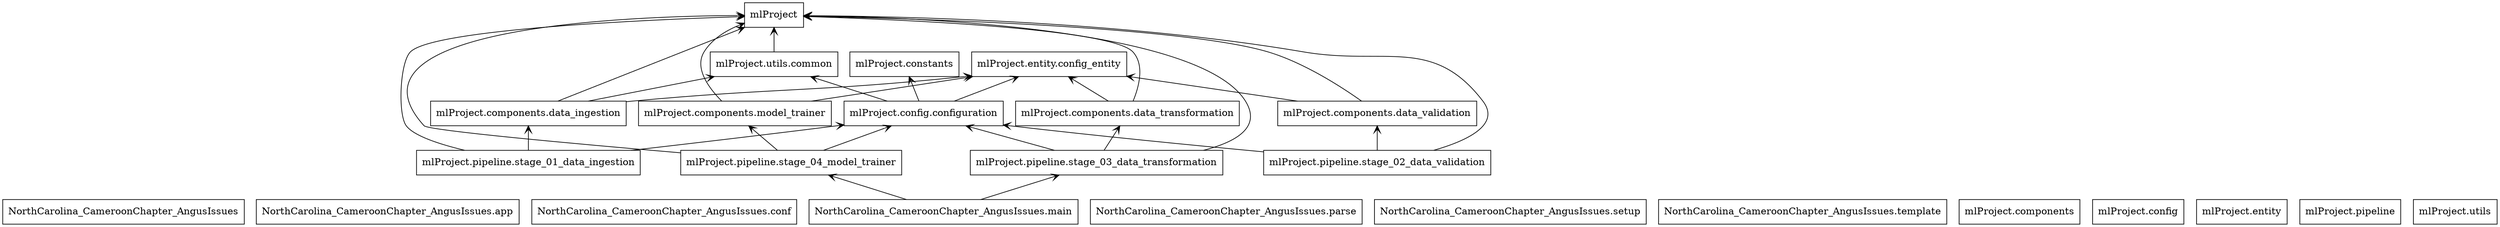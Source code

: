 digraph "packages_Project" {
rankdir=BT
charset="utf-8"
"NorthCarolina_CameroonChapter_AngusIssues" [color="black", label=<NorthCarolina_CameroonChapter_AngusIssues>, shape="box", style="solid"];
"NorthCarolina_CameroonChapter_AngusIssues.app" [color="black", label=<NorthCarolina_CameroonChapter_AngusIssues.app>, shape="box", style="solid"];
"NorthCarolina_CameroonChapter_AngusIssues.conf" [color="black", label=<NorthCarolina_CameroonChapter_AngusIssues.conf>, shape="box", style="solid"];
"NorthCarolina_CameroonChapter_AngusIssues.main" [color="black", label=<NorthCarolina_CameroonChapter_AngusIssues.main>, shape="box", style="solid"];
"NorthCarolina_CameroonChapter_AngusIssues.parse" [color="black", label=<NorthCarolina_CameroonChapter_AngusIssues.parse>, shape="box", style="solid"];
"NorthCarolina_CameroonChapter_AngusIssues.setup" [color="black", label=<NorthCarolina_CameroonChapter_AngusIssues.setup>, shape="box", style="solid"];
"NorthCarolina_CameroonChapter_AngusIssues.template" [color="black", label=<NorthCarolina_CameroonChapter_AngusIssues.template>, shape="box", style="solid"];
"mlProject" [color="black", label=<mlProject>, shape="box", style="solid"];
"mlProject.components" [color="black", label=<mlProject.components>, shape="box", style="solid"];
"mlProject.components.data_ingestion" [color="black", label=<mlProject.components.data_ingestion>, shape="box", style="solid"];
"mlProject.components.data_transformation" [color="black", label=<mlProject.components.data_transformation>, shape="box", style="solid"];
"mlProject.components.data_validation" [color="black", label=<mlProject.components.data_validation>, shape="box", style="solid"];
"mlProject.components.model_trainer" [color="black", label=<mlProject.components.model_trainer>, shape="box", style="solid"];
"mlProject.config" [color="black", label=<mlProject.config>, shape="box", style="solid"];
"mlProject.config.configuration" [color="black", label=<mlProject.config.configuration>, shape="box", style="solid"];
"mlProject.constants" [color="black", label=<mlProject.constants>, shape="box", style="solid"];
"mlProject.entity" [color="black", label=<mlProject.entity>, shape="box", style="solid"];
"mlProject.entity.config_entity" [color="black", label=<mlProject.entity.config_entity>, shape="box", style="solid"];
"mlProject.pipeline" [color="black", label=<mlProject.pipeline>, shape="box", style="solid"];
"mlProject.pipeline.stage_01_data_ingestion" [color="black", label=<mlProject.pipeline.stage_01_data_ingestion>, shape="box", style="solid"];
"mlProject.pipeline.stage_02_data_validation" [color="black", label=<mlProject.pipeline.stage_02_data_validation>, shape="box", style="solid"];
"mlProject.pipeline.stage_03_data_transformation" [color="black", label=<mlProject.pipeline.stage_03_data_transformation>, shape="box", style="solid"];
"mlProject.pipeline.stage_04_model_trainer" [color="black", label=<mlProject.pipeline.stage_04_model_trainer>, shape="box", style="solid"];
"mlProject.utils" [color="black", label=<mlProject.utils>, shape="box", style="solid"];
"mlProject.utils.common" [color="black", label=<mlProject.utils.common>, shape="box", style="solid"];
"NorthCarolina_CameroonChapter_AngusIssues.main" -> "mlProject.pipeline.stage_03_data_transformation" [arrowhead="open", arrowtail="none"];
"NorthCarolina_CameroonChapter_AngusIssues.main" -> "mlProject.pipeline.stage_04_model_trainer" [arrowhead="open", arrowtail="none"];
"mlProject.components.data_ingestion" -> "mlProject" [arrowhead="open", arrowtail="none"];
"mlProject.components.data_ingestion" -> "mlProject.entity.config_entity" [arrowhead="open", arrowtail="none"];
"mlProject.components.data_ingestion" -> "mlProject.utils.common" [arrowhead="open", arrowtail="none"];
"mlProject.components.data_transformation" -> "mlProject" [arrowhead="open", arrowtail="none"];
"mlProject.components.data_transformation" -> "mlProject.entity.config_entity" [arrowhead="open", arrowtail="none"];
"mlProject.components.data_validation" -> "mlProject" [arrowhead="open", arrowtail="none"];
"mlProject.components.data_validation" -> "mlProject.entity.config_entity" [arrowhead="open", arrowtail="none"];
"mlProject.components.model_trainer" -> "mlProject" [arrowhead="open", arrowtail="none"];
"mlProject.components.model_trainer" -> "mlProject.entity.config_entity" [arrowhead="open", arrowtail="none"];
"mlProject.config.configuration" -> "mlProject.constants" [arrowhead="open", arrowtail="none"];
"mlProject.config.configuration" -> "mlProject.entity.config_entity" [arrowhead="open", arrowtail="none"];
"mlProject.config.configuration" -> "mlProject.utils.common" [arrowhead="open", arrowtail="none"];
"mlProject.pipeline.stage_01_data_ingestion" -> "mlProject" [arrowhead="open", arrowtail="none"];
"mlProject.pipeline.stage_01_data_ingestion" -> "mlProject.components.data_ingestion" [arrowhead="open", arrowtail="none"];
"mlProject.pipeline.stage_01_data_ingestion" -> "mlProject.config.configuration" [arrowhead="open", arrowtail="none"];
"mlProject.pipeline.stage_02_data_validation" -> "mlProject" [arrowhead="open", arrowtail="none"];
"mlProject.pipeline.stage_02_data_validation" -> "mlProject.components.data_validation" [arrowhead="open", arrowtail="none"];
"mlProject.pipeline.stage_02_data_validation" -> "mlProject.config.configuration" [arrowhead="open", arrowtail="none"];
"mlProject.pipeline.stage_03_data_transformation" -> "mlProject" [arrowhead="open", arrowtail="none"];
"mlProject.pipeline.stage_03_data_transformation" -> "mlProject.components.data_transformation" [arrowhead="open", arrowtail="none"];
"mlProject.pipeline.stage_03_data_transformation" -> "mlProject.config.configuration" [arrowhead="open", arrowtail="none"];
"mlProject.pipeline.stage_04_model_trainer" -> "mlProject" [arrowhead="open", arrowtail="none"];
"mlProject.pipeline.stage_04_model_trainer" -> "mlProject.components.model_trainer" [arrowhead="open", arrowtail="none"];
"mlProject.pipeline.stage_04_model_trainer" -> "mlProject.config.configuration" [arrowhead="open", arrowtail="none"];
"mlProject.utils.common" -> "mlProject" [arrowhead="open", arrowtail="none"];
}
